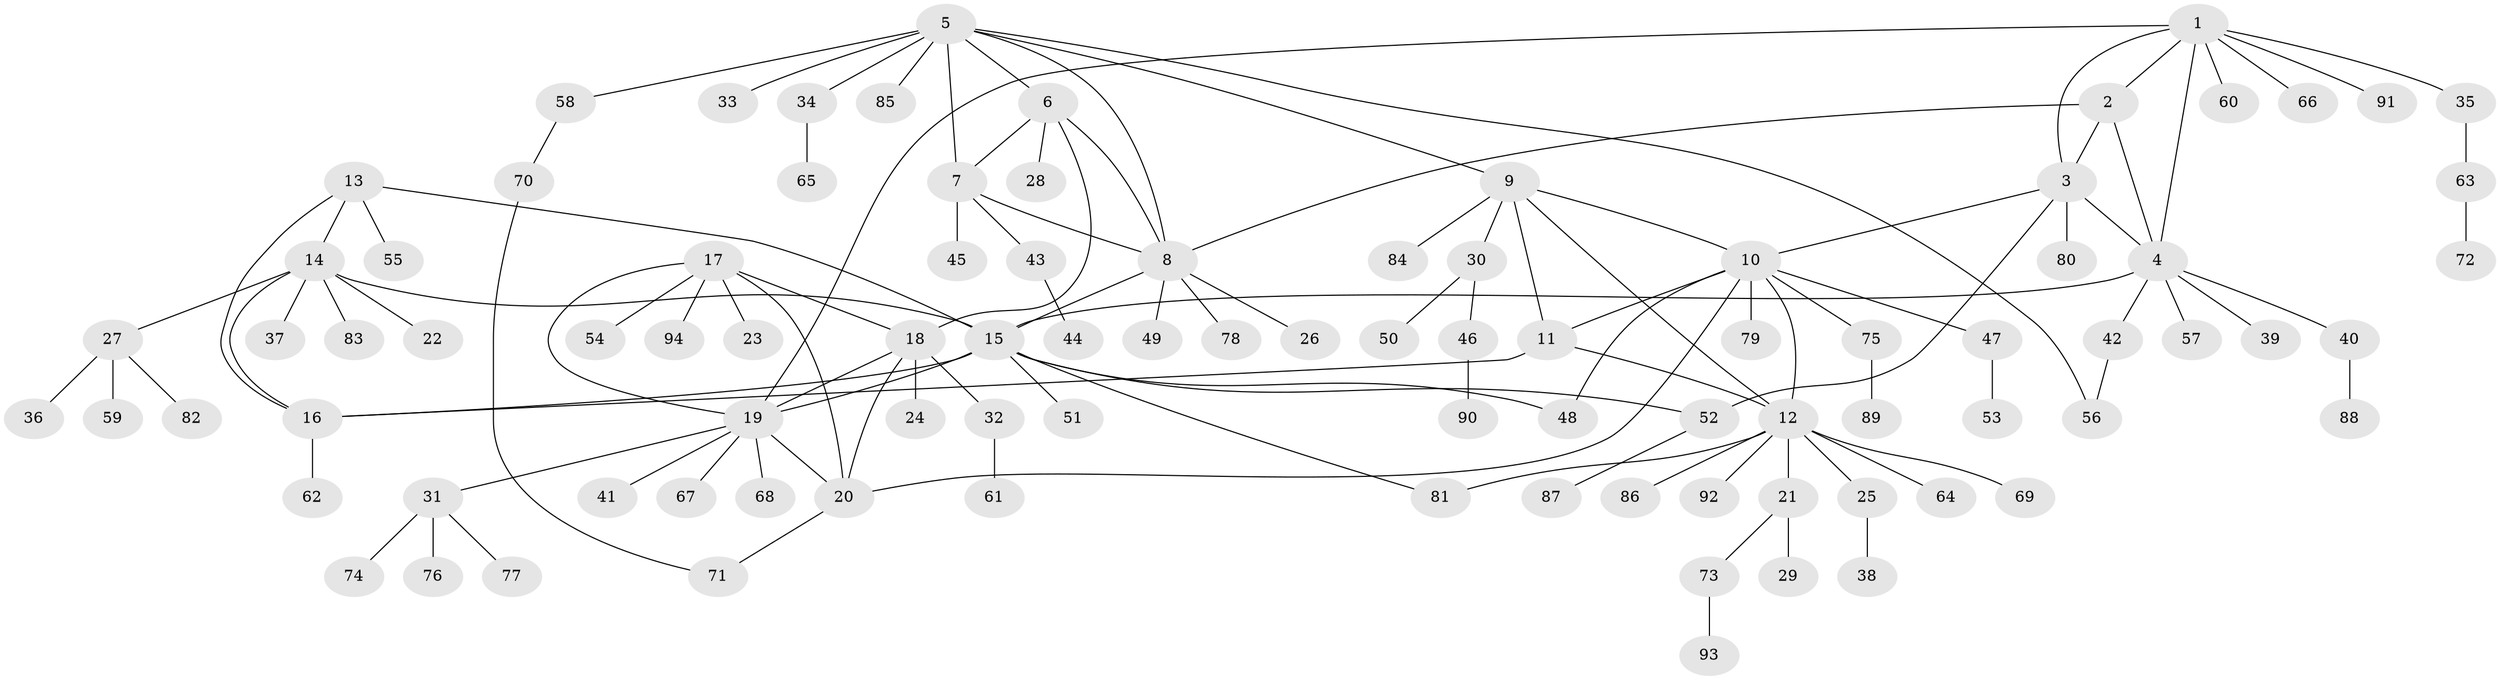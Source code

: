 // coarse degree distribution, {7: 0.017857142857142856, 10: 0.017857142857142856, 9: 0.017857142857142856, 5: 0.07142857142857142, 8: 0.03571428571428571, 12: 0.017857142857142856, 3: 0.05357142857142857, 4: 0.03571428571428571, 6: 0.017857142857142856, 1: 0.625, 2: 0.08928571428571429}
// Generated by graph-tools (version 1.1) at 2025/19/03/04/25 18:19:37]
// undirected, 94 vertices, 119 edges
graph export_dot {
graph [start="1"]
  node [color=gray90,style=filled];
  1;
  2;
  3;
  4;
  5;
  6;
  7;
  8;
  9;
  10;
  11;
  12;
  13;
  14;
  15;
  16;
  17;
  18;
  19;
  20;
  21;
  22;
  23;
  24;
  25;
  26;
  27;
  28;
  29;
  30;
  31;
  32;
  33;
  34;
  35;
  36;
  37;
  38;
  39;
  40;
  41;
  42;
  43;
  44;
  45;
  46;
  47;
  48;
  49;
  50;
  51;
  52;
  53;
  54;
  55;
  56;
  57;
  58;
  59;
  60;
  61;
  62;
  63;
  64;
  65;
  66;
  67;
  68;
  69;
  70;
  71;
  72;
  73;
  74;
  75;
  76;
  77;
  78;
  79;
  80;
  81;
  82;
  83;
  84;
  85;
  86;
  87;
  88;
  89;
  90;
  91;
  92;
  93;
  94;
  1 -- 2;
  1 -- 3;
  1 -- 4;
  1 -- 19;
  1 -- 35;
  1 -- 60;
  1 -- 66;
  1 -- 91;
  2 -- 3;
  2 -- 4;
  2 -- 8;
  3 -- 4;
  3 -- 10;
  3 -- 52;
  3 -- 80;
  4 -- 15;
  4 -- 39;
  4 -- 40;
  4 -- 42;
  4 -- 57;
  5 -- 6;
  5 -- 7;
  5 -- 8;
  5 -- 9;
  5 -- 33;
  5 -- 34;
  5 -- 56;
  5 -- 58;
  5 -- 85;
  6 -- 7;
  6 -- 8;
  6 -- 18;
  6 -- 28;
  7 -- 8;
  7 -- 43;
  7 -- 45;
  8 -- 15;
  8 -- 26;
  8 -- 49;
  8 -- 78;
  9 -- 10;
  9 -- 11;
  9 -- 12;
  9 -- 30;
  9 -- 84;
  10 -- 11;
  10 -- 12;
  10 -- 20;
  10 -- 47;
  10 -- 48;
  10 -- 75;
  10 -- 79;
  11 -- 12;
  11 -- 16;
  12 -- 21;
  12 -- 25;
  12 -- 64;
  12 -- 69;
  12 -- 81;
  12 -- 86;
  12 -- 92;
  13 -- 14;
  13 -- 15;
  13 -- 16;
  13 -- 55;
  14 -- 15;
  14 -- 16;
  14 -- 22;
  14 -- 27;
  14 -- 37;
  14 -- 83;
  15 -- 16;
  15 -- 19;
  15 -- 48;
  15 -- 51;
  15 -- 52;
  15 -- 81;
  16 -- 62;
  17 -- 18;
  17 -- 19;
  17 -- 20;
  17 -- 23;
  17 -- 54;
  17 -- 94;
  18 -- 19;
  18 -- 20;
  18 -- 24;
  18 -- 32;
  19 -- 20;
  19 -- 31;
  19 -- 41;
  19 -- 67;
  19 -- 68;
  20 -- 71;
  21 -- 29;
  21 -- 73;
  25 -- 38;
  27 -- 36;
  27 -- 59;
  27 -- 82;
  30 -- 46;
  30 -- 50;
  31 -- 74;
  31 -- 76;
  31 -- 77;
  32 -- 61;
  34 -- 65;
  35 -- 63;
  40 -- 88;
  42 -- 56;
  43 -- 44;
  46 -- 90;
  47 -- 53;
  52 -- 87;
  58 -- 70;
  63 -- 72;
  70 -- 71;
  73 -- 93;
  75 -- 89;
}
